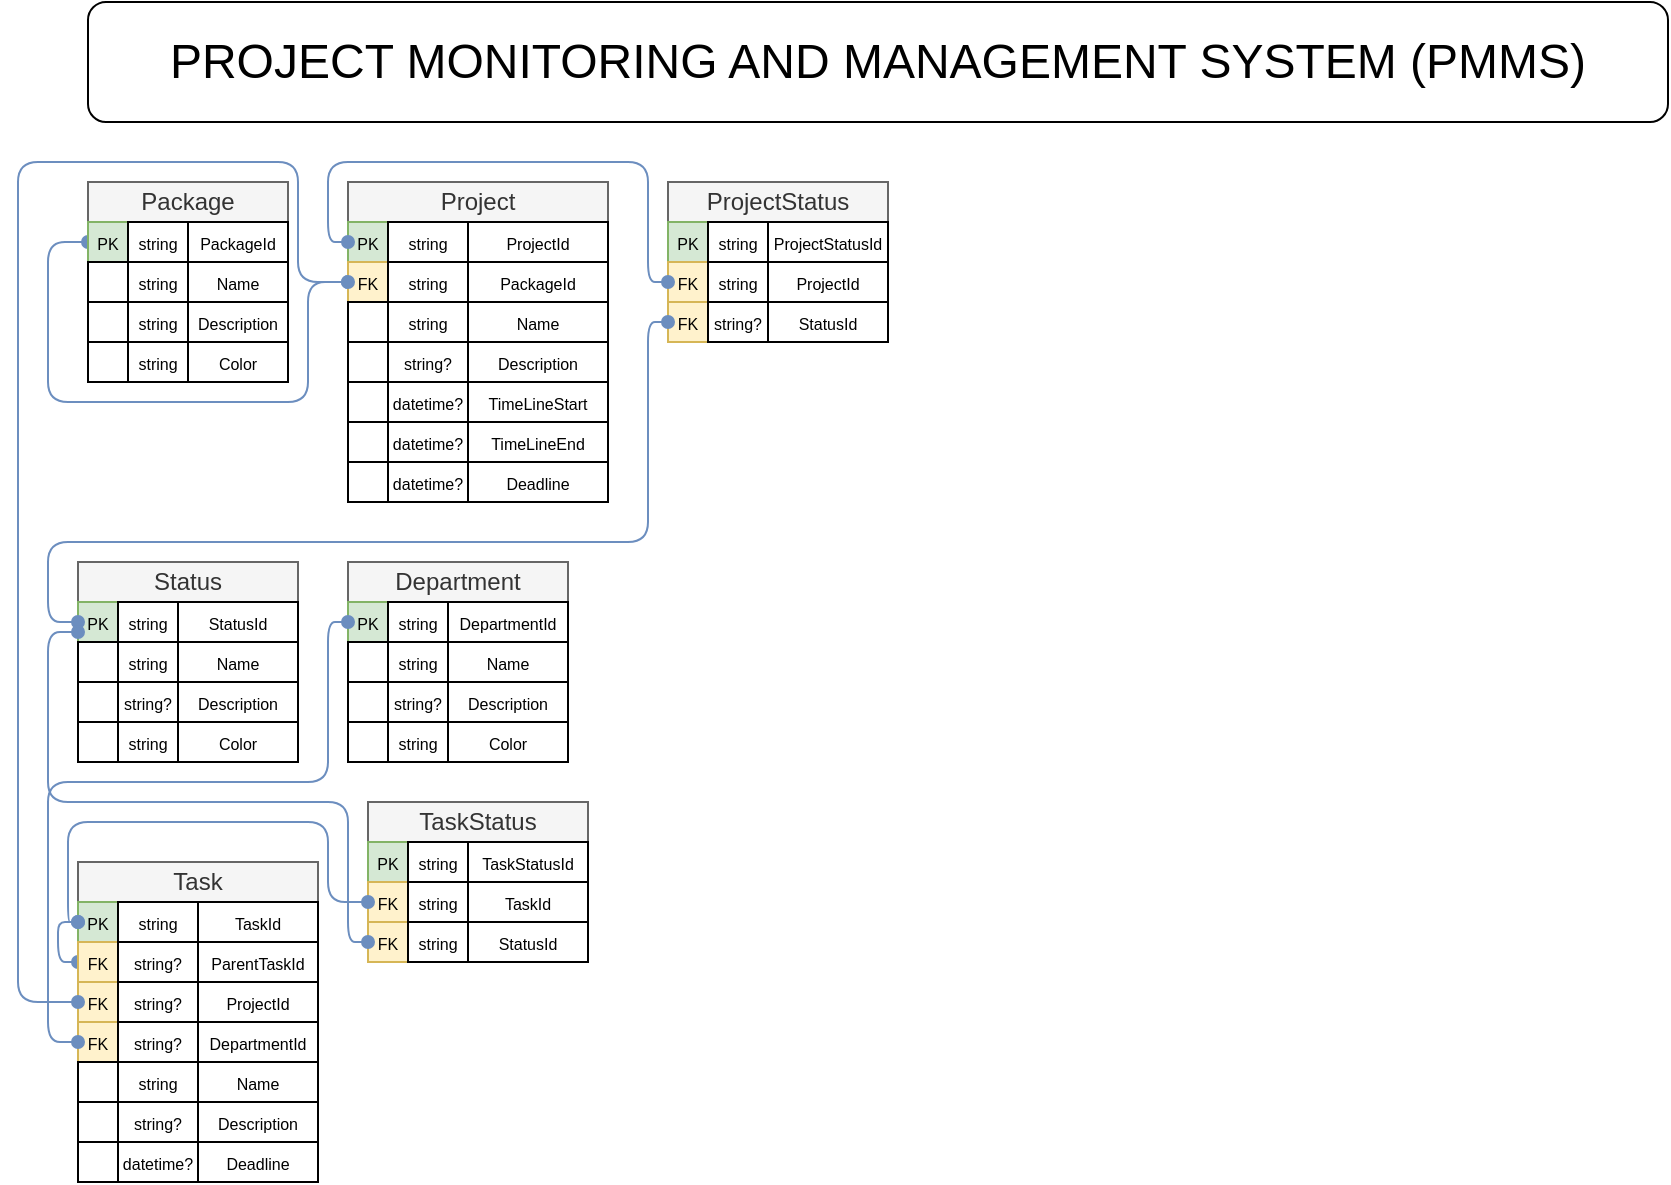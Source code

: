 <mxfile version="26.0.14">
  <diagram name="Page-1" id="BhMnXEd4iuYotzbo9Yvr">
    <mxGraphModel dx="1487" dy="361" grid="1" gridSize="10" guides="1" tooltips="1" connect="1" arrows="1" fold="1" page="1" pageScale="1" pageWidth="850" pageHeight="1100" math="0" shadow="0">
      <root>
        <mxCell id="0" />
        <mxCell id="1" parent="0" />
        <mxCell id="s1-EU_GbL1mds6aHtoGt-2" value="&lt;font style=&quot;font-size: 24px;&quot;&gt;PROJECT MONITORING AND MANAGEMENT SYSTEM (PMMS)&lt;/font&gt;" style="rounded=1;whiteSpace=wrap;html=1;" vertex="1" parent="1">
          <mxGeometry x="30" y="30" width="790" height="60" as="geometry" />
        </mxCell>
        <mxCell id="s1-EU_GbL1mds6aHtoGt-72" style="edgeStyle=orthogonalEdgeStyle;rounded=1;orthogonalLoop=1;jettySize=auto;html=1;exitX=0;exitY=0.5;exitDx=0;exitDy=0;entryX=0;entryY=0.5;entryDx=0;entryDy=0;fillColor=#dae8fc;strokeColor=#6c8ebf;curved=0;startArrow=oval;startFill=1;endArrow=oval;endFill=1;" edge="1" parent="1" source="s1-EU_GbL1mds6aHtoGt-50" target="s1-EU_GbL1mds6aHtoGt-22">
          <mxGeometry relative="1" as="geometry">
            <Array as="points">
              <mxPoint x="140" y="170" />
              <mxPoint x="140" y="230" />
              <mxPoint x="10" y="230" />
              <mxPoint x="10" y="150" />
            </Array>
          </mxGeometry>
        </mxCell>
        <mxCell id="s1-EU_GbL1mds6aHtoGt-74" value="" style="group" vertex="1" connectable="0" parent="1">
          <mxGeometry x="30" y="120" width="100" height="100" as="geometry" />
        </mxCell>
        <mxCell id="s1-EU_GbL1mds6aHtoGt-20" value="Package" style="rounded=0;whiteSpace=wrap;html=1;fillColor=#f5f5f5;fontColor=#333333;strokeColor=#666666;" vertex="1" parent="s1-EU_GbL1mds6aHtoGt-74">
          <mxGeometry width="100" height="20" as="geometry" />
        </mxCell>
        <mxCell id="s1-EU_GbL1mds6aHtoGt-21" value="&lt;font style=&quot;font-size: 8px;&quot;&gt;PackageId&lt;/font&gt;" style="rounded=0;whiteSpace=wrap;html=1;" vertex="1" parent="s1-EU_GbL1mds6aHtoGt-74">
          <mxGeometry x="50" y="20" width="50" height="20" as="geometry" />
        </mxCell>
        <mxCell id="s1-EU_GbL1mds6aHtoGt-22" value="&lt;font style=&quot;font-size: 8px;&quot;&gt;PK&lt;/font&gt;" style="rounded=0;whiteSpace=wrap;html=1;fillColor=#d5e8d4;strokeColor=#82b366;" vertex="1" parent="s1-EU_GbL1mds6aHtoGt-74">
          <mxGeometry y="20" width="20" height="20" as="geometry" />
        </mxCell>
        <mxCell id="s1-EU_GbL1mds6aHtoGt-23" value="&lt;font style=&quot;font-size: 8px;&quot;&gt;string&lt;/font&gt;" style="rounded=0;whiteSpace=wrap;html=1;" vertex="1" parent="s1-EU_GbL1mds6aHtoGt-74">
          <mxGeometry x="20" y="20" width="30" height="20" as="geometry" />
        </mxCell>
        <mxCell id="s1-EU_GbL1mds6aHtoGt-24" value="&lt;font style=&quot;font-size: 8px;&quot;&gt;Name&lt;/font&gt;" style="rounded=0;whiteSpace=wrap;html=1;" vertex="1" parent="s1-EU_GbL1mds6aHtoGt-74">
          <mxGeometry x="50" y="40" width="50" height="20" as="geometry" />
        </mxCell>
        <mxCell id="s1-EU_GbL1mds6aHtoGt-25" value="" style="rounded=0;whiteSpace=wrap;html=1;" vertex="1" parent="s1-EU_GbL1mds6aHtoGt-74">
          <mxGeometry y="40" width="20" height="20" as="geometry" />
        </mxCell>
        <mxCell id="s1-EU_GbL1mds6aHtoGt-26" value="&lt;font style=&quot;font-size: 8px;&quot;&gt;string&lt;/font&gt;" style="rounded=0;whiteSpace=wrap;html=1;" vertex="1" parent="s1-EU_GbL1mds6aHtoGt-74">
          <mxGeometry x="20" y="40" width="30" height="20" as="geometry" />
        </mxCell>
        <mxCell id="s1-EU_GbL1mds6aHtoGt-27" value="&lt;font style=&quot;font-size: 8px;&quot;&gt;Description&lt;/font&gt;" style="rounded=0;whiteSpace=wrap;html=1;" vertex="1" parent="s1-EU_GbL1mds6aHtoGt-74">
          <mxGeometry x="50" y="60" width="50" height="20" as="geometry" />
        </mxCell>
        <mxCell id="s1-EU_GbL1mds6aHtoGt-28" value="" style="rounded=0;whiteSpace=wrap;html=1;" vertex="1" parent="s1-EU_GbL1mds6aHtoGt-74">
          <mxGeometry y="60" width="20" height="20" as="geometry" />
        </mxCell>
        <mxCell id="s1-EU_GbL1mds6aHtoGt-29" value="&lt;font style=&quot;font-size: 8px;&quot;&gt;string&lt;/font&gt;" style="rounded=0;whiteSpace=wrap;html=1;" vertex="1" parent="s1-EU_GbL1mds6aHtoGt-74">
          <mxGeometry x="20" y="60" width="30" height="20" as="geometry" />
        </mxCell>
        <mxCell id="s1-EU_GbL1mds6aHtoGt-30" value="&lt;font style=&quot;font-size: 8px;&quot;&gt;Color&lt;/font&gt;" style="rounded=0;whiteSpace=wrap;html=1;" vertex="1" parent="s1-EU_GbL1mds6aHtoGt-74">
          <mxGeometry x="50" y="80" width="50" height="20" as="geometry" />
        </mxCell>
        <mxCell id="s1-EU_GbL1mds6aHtoGt-31" value="" style="rounded=0;whiteSpace=wrap;html=1;" vertex="1" parent="s1-EU_GbL1mds6aHtoGt-74">
          <mxGeometry y="80" width="20" height="20" as="geometry" />
        </mxCell>
        <mxCell id="s1-EU_GbL1mds6aHtoGt-32" value="&lt;font style=&quot;font-size: 8px;&quot;&gt;string&lt;/font&gt;" style="rounded=0;whiteSpace=wrap;html=1;" vertex="1" parent="s1-EU_GbL1mds6aHtoGt-74">
          <mxGeometry x="20" y="80" width="30" height="20" as="geometry" />
        </mxCell>
        <mxCell id="s1-EU_GbL1mds6aHtoGt-76" value="" style="group" vertex="1" connectable="0" parent="1">
          <mxGeometry x="160" y="120" width="130" height="160" as="geometry" />
        </mxCell>
        <mxCell id="s1-EU_GbL1mds6aHtoGt-64" value="&lt;font style=&quot;font-size: 8px;&quot;&gt;Deadline&lt;/font&gt;" style="rounded=0;whiteSpace=wrap;html=1;" vertex="1" parent="s1-EU_GbL1mds6aHtoGt-76">
          <mxGeometry x="60" y="140" width="70" height="20" as="geometry" />
        </mxCell>
        <mxCell id="s1-EU_GbL1mds6aHtoGt-65" value="" style="rounded=0;whiteSpace=wrap;html=1;" vertex="1" parent="s1-EU_GbL1mds6aHtoGt-76">
          <mxGeometry y="140" width="20" height="20" as="geometry" />
        </mxCell>
        <mxCell id="s1-EU_GbL1mds6aHtoGt-66" value="&lt;span style=&quot;font-size: 8px;&quot;&gt;datetime?&lt;/span&gt;" style="rounded=0;whiteSpace=wrap;html=1;" vertex="1" parent="s1-EU_GbL1mds6aHtoGt-76">
          <mxGeometry x="20" y="140" width="40" height="20" as="geometry" />
        </mxCell>
        <mxCell id="s1-EU_GbL1mds6aHtoGt-73" value="" style="group" vertex="1" connectable="0" parent="s1-EU_GbL1mds6aHtoGt-76">
          <mxGeometry width="130" height="140" as="geometry" />
        </mxCell>
        <mxCell id="s1-EU_GbL1mds6aHtoGt-45" value="Project" style="rounded=0;whiteSpace=wrap;html=1;fillColor=#f5f5f5;fontColor=#333333;strokeColor=#666666;" vertex="1" parent="s1-EU_GbL1mds6aHtoGt-73">
          <mxGeometry width="130" height="20" as="geometry" />
        </mxCell>
        <mxCell id="s1-EU_GbL1mds6aHtoGt-46" value="&lt;font style=&quot;font-size: 8px;&quot;&gt;ProjectId&lt;/font&gt;" style="rounded=0;whiteSpace=wrap;html=1;" vertex="1" parent="s1-EU_GbL1mds6aHtoGt-73">
          <mxGeometry x="60" y="20" width="70" height="20" as="geometry" />
        </mxCell>
        <mxCell id="s1-EU_GbL1mds6aHtoGt-47" value="&lt;font style=&quot;font-size: 8px;&quot;&gt;PK&lt;/font&gt;" style="rounded=0;whiteSpace=wrap;html=1;fillColor=#d5e8d4;strokeColor=#82b366;" vertex="1" parent="s1-EU_GbL1mds6aHtoGt-73">
          <mxGeometry y="20" width="20" height="20" as="geometry" />
        </mxCell>
        <mxCell id="s1-EU_GbL1mds6aHtoGt-48" value="&lt;font style=&quot;font-size: 8px;&quot;&gt;string&lt;/font&gt;" style="rounded=0;whiteSpace=wrap;html=1;" vertex="1" parent="s1-EU_GbL1mds6aHtoGt-73">
          <mxGeometry x="20" y="20" width="40" height="20" as="geometry" />
        </mxCell>
        <mxCell id="s1-EU_GbL1mds6aHtoGt-49" value="&lt;font style=&quot;font-size: 8px;&quot;&gt;PackageId&lt;/font&gt;" style="rounded=0;whiteSpace=wrap;html=1;" vertex="1" parent="s1-EU_GbL1mds6aHtoGt-73">
          <mxGeometry x="60" y="40" width="70" height="20" as="geometry" />
        </mxCell>
        <mxCell id="s1-EU_GbL1mds6aHtoGt-50" value="&lt;font style=&quot;font-size: 8px;&quot;&gt;FK&lt;/font&gt;" style="rounded=0;whiteSpace=wrap;html=1;fillColor=#fff2cc;strokeColor=#d6b656;" vertex="1" parent="s1-EU_GbL1mds6aHtoGt-73">
          <mxGeometry y="40" width="20" height="20" as="geometry" />
        </mxCell>
        <mxCell id="s1-EU_GbL1mds6aHtoGt-51" value="&lt;font style=&quot;font-size: 8px;&quot;&gt;string&lt;/font&gt;" style="rounded=0;whiteSpace=wrap;html=1;" vertex="1" parent="s1-EU_GbL1mds6aHtoGt-73">
          <mxGeometry x="20" y="40" width="40" height="20" as="geometry" />
        </mxCell>
        <mxCell id="s1-EU_GbL1mds6aHtoGt-52" value="&lt;font style=&quot;font-size: 8px;&quot;&gt;Name&lt;/font&gt;" style="rounded=0;whiteSpace=wrap;html=1;" vertex="1" parent="s1-EU_GbL1mds6aHtoGt-73">
          <mxGeometry x="60" y="60" width="70" height="20" as="geometry" />
        </mxCell>
        <mxCell id="s1-EU_GbL1mds6aHtoGt-53" value="" style="rounded=0;whiteSpace=wrap;html=1;" vertex="1" parent="s1-EU_GbL1mds6aHtoGt-73">
          <mxGeometry y="60" width="20" height="20" as="geometry" />
        </mxCell>
        <mxCell id="s1-EU_GbL1mds6aHtoGt-54" value="&lt;font style=&quot;font-size: 8px;&quot;&gt;string&lt;/font&gt;" style="rounded=0;whiteSpace=wrap;html=1;" vertex="1" parent="s1-EU_GbL1mds6aHtoGt-73">
          <mxGeometry x="20" y="60" width="40" height="20" as="geometry" />
        </mxCell>
        <mxCell id="s1-EU_GbL1mds6aHtoGt-55" value="&lt;font style=&quot;font-size: 8px;&quot;&gt;Description&lt;/font&gt;" style="rounded=0;whiteSpace=wrap;html=1;" vertex="1" parent="s1-EU_GbL1mds6aHtoGt-73">
          <mxGeometry x="60" y="80" width="70" height="20" as="geometry" />
        </mxCell>
        <mxCell id="s1-EU_GbL1mds6aHtoGt-56" value="" style="rounded=0;whiteSpace=wrap;html=1;" vertex="1" parent="s1-EU_GbL1mds6aHtoGt-73">
          <mxGeometry y="80" width="20" height="20" as="geometry" />
        </mxCell>
        <mxCell id="s1-EU_GbL1mds6aHtoGt-57" value="&lt;font style=&quot;font-size: 8px;&quot;&gt;string?&lt;/font&gt;" style="rounded=0;whiteSpace=wrap;html=1;" vertex="1" parent="s1-EU_GbL1mds6aHtoGt-73">
          <mxGeometry x="20" y="80" width="40" height="20" as="geometry" />
        </mxCell>
        <mxCell id="s1-EU_GbL1mds6aHtoGt-58" value="&lt;font style=&quot;font-size: 8px;&quot;&gt;TimeLineStart&lt;/font&gt;" style="rounded=0;whiteSpace=wrap;html=1;" vertex="1" parent="s1-EU_GbL1mds6aHtoGt-73">
          <mxGeometry x="60" y="100" width="70" height="20" as="geometry" />
        </mxCell>
        <mxCell id="s1-EU_GbL1mds6aHtoGt-59" value="" style="rounded=0;whiteSpace=wrap;html=1;" vertex="1" parent="s1-EU_GbL1mds6aHtoGt-73">
          <mxGeometry y="100" width="20" height="20" as="geometry" />
        </mxCell>
        <mxCell id="s1-EU_GbL1mds6aHtoGt-60" value="&lt;span style=&quot;font-size: 8px;&quot;&gt;datetime?&lt;/span&gt;" style="rounded=0;whiteSpace=wrap;html=1;" vertex="1" parent="s1-EU_GbL1mds6aHtoGt-73">
          <mxGeometry x="20" y="100" width="40" height="20" as="geometry" />
        </mxCell>
        <mxCell id="s1-EU_GbL1mds6aHtoGt-61" value="&lt;span style=&quot;font-size: 8px;&quot;&gt;TimeLineEnd&lt;/span&gt;" style="rounded=0;whiteSpace=wrap;html=1;" vertex="1" parent="s1-EU_GbL1mds6aHtoGt-73">
          <mxGeometry x="60" y="120" width="70" height="20" as="geometry" />
        </mxCell>
        <mxCell id="s1-EU_GbL1mds6aHtoGt-62" value="" style="rounded=0;whiteSpace=wrap;html=1;" vertex="1" parent="s1-EU_GbL1mds6aHtoGt-73">
          <mxGeometry y="120" width="20" height="20" as="geometry" />
        </mxCell>
        <mxCell id="s1-EU_GbL1mds6aHtoGt-63" value="&lt;span style=&quot;font-size: 8px;&quot;&gt;datetime?&lt;/span&gt;" style="rounded=0;whiteSpace=wrap;html=1;" vertex="1" parent="s1-EU_GbL1mds6aHtoGt-73">
          <mxGeometry x="20" y="120" width="40" height="20" as="geometry" />
        </mxCell>
        <mxCell id="s1-EU_GbL1mds6aHtoGt-77" value="" style="group" vertex="1" connectable="0" parent="1">
          <mxGeometry x="160" y="310" width="110" height="100" as="geometry" />
        </mxCell>
        <mxCell id="s1-EU_GbL1mds6aHtoGt-78" value="Department" style="rounded=0;whiteSpace=wrap;html=1;fillColor=#f5f5f5;fontColor=#333333;strokeColor=#666666;" vertex="1" parent="s1-EU_GbL1mds6aHtoGt-77">
          <mxGeometry width="110" height="20" as="geometry" />
        </mxCell>
        <mxCell id="s1-EU_GbL1mds6aHtoGt-79" value="&lt;font style=&quot;font-size: 8px;&quot;&gt;DepartmentId&lt;/font&gt;" style="rounded=0;whiteSpace=wrap;html=1;" vertex="1" parent="s1-EU_GbL1mds6aHtoGt-77">
          <mxGeometry x="50" y="20" width="60" height="20" as="geometry" />
        </mxCell>
        <mxCell id="s1-EU_GbL1mds6aHtoGt-80" value="&lt;font style=&quot;font-size: 8px;&quot;&gt;PK&lt;/font&gt;" style="rounded=0;whiteSpace=wrap;html=1;fillColor=#d5e8d4;strokeColor=#82b366;" vertex="1" parent="s1-EU_GbL1mds6aHtoGt-77">
          <mxGeometry y="20" width="20" height="20" as="geometry" />
        </mxCell>
        <mxCell id="s1-EU_GbL1mds6aHtoGt-81" value="&lt;font style=&quot;font-size: 8px;&quot;&gt;string&lt;/font&gt;" style="rounded=0;whiteSpace=wrap;html=1;" vertex="1" parent="s1-EU_GbL1mds6aHtoGt-77">
          <mxGeometry x="20" y="20" width="30" height="20" as="geometry" />
        </mxCell>
        <mxCell id="s1-EU_GbL1mds6aHtoGt-82" value="&lt;font style=&quot;font-size: 8px;&quot;&gt;Name&lt;/font&gt;" style="rounded=0;whiteSpace=wrap;html=1;" vertex="1" parent="s1-EU_GbL1mds6aHtoGt-77">
          <mxGeometry x="50" y="40" width="60" height="20" as="geometry" />
        </mxCell>
        <mxCell id="s1-EU_GbL1mds6aHtoGt-83" value="" style="rounded=0;whiteSpace=wrap;html=1;" vertex="1" parent="s1-EU_GbL1mds6aHtoGt-77">
          <mxGeometry y="40" width="20" height="20" as="geometry" />
        </mxCell>
        <mxCell id="s1-EU_GbL1mds6aHtoGt-84" value="&lt;font style=&quot;font-size: 8px;&quot;&gt;string&lt;/font&gt;" style="rounded=0;whiteSpace=wrap;html=1;" vertex="1" parent="s1-EU_GbL1mds6aHtoGt-77">
          <mxGeometry x="20" y="40" width="30" height="20" as="geometry" />
        </mxCell>
        <mxCell id="s1-EU_GbL1mds6aHtoGt-85" value="&lt;font style=&quot;font-size: 8px;&quot;&gt;Description&lt;/font&gt;" style="rounded=0;whiteSpace=wrap;html=1;" vertex="1" parent="s1-EU_GbL1mds6aHtoGt-77">
          <mxGeometry x="50" y="60" width="60" height="20" as="geometry" />
        </mxCell>
        <mxCell id="s1-EU_GbL1mds6aHtoGt-86" value="" style="rounded=0;whiteSpace=wrap;html=1;" vertex="1" parent="s1-EU_GbL1mds6aHtoGt-77">
          <mxGeometry y="60" width="20" height="20" as="geometry" />
        </mxCell>
        <mxCell id="s1-EU_GbL1mds6aHtoGt-87" value="&lt;font style=&quot;font-size: 8px;&quot;&gt;string?&lt;/font&gt;" style="rounded=0;whiteSpace=wrap;html=1;" vertex="1" parent="s1-EU_GbL1mds6aHtoGt-77">
          <mxGeometry x="20" y="60" width="30" height="20" as="geometry" />
        </mxCell>
        <mxCell id="s1-EU_GbL1mds6aHtoGt-88" value="&lt;font style=&quot;font-size: 8px;&quot;&gt;Color&lt;/font&gt;" style="rounded=0;whiteSpace=wrap;html=1;" vertex="1" parent="s1-EU_GbL1mds6aHtoGt-77">
          <mxGeometry x="50" y="80" width="60" height="20" as="geometry" />
        </mxCell>
        <mxCell id="s1-EU_GbL1mds6aHtoGt-89" value="" style="rounded=0;whiteSpace=wrap;html=1;" vertex="1" parent="s1-EU_GbL1mds6aHtoGt-77">
          <mxGeometry y="80" width="20" height="20" as="geometry" />
        </mxCell>
        <mxCell id="s1-EU_GbL1mds6aHtoGt-90" value="&lt;font style=&quot;font-size: 8px;&quot;&gt;string&lt;/font&gt;" style="rounded=0;whiteSpace=wrap;html=1;" vertex="1" parent="s1-EU_GbL1mds6aHtoGt-77">
          <mxGeometry x="20" y="80" width="30" height="20" as="geometry" />
        </mxCell>
        <mxCell id="s1-EU_GbL1mds6aHtoGt-91" value="" style="group" vertex="1" connectable="0" parent="1">
          <mxGeometry x="25" y="310" width="110" height="100" as="geometry" />
        </mxCell>
        <mxCell id="s1-EU_GbL1mds6aHtoGt-92" value="Status" style="rounded=0;whiteSpace=wrap;html=1;fillColor=#f5f5f5;fontColor=#333333;strokeColor=#666666;" vertex="1" parent="s1-EU_GbL1mds6aHtoGt-91">
          <mxGeometry width="110" height="20" as="geometry" />
        </mxCell>
        <mxCell id="s1-EU_GbL1mds6aHtoGt-93" value="&lt;font style=&quot;font-size: 8px;&quot;&gt;StatusId&lt;/font&gt;" style="rounded=0;whiteSpace=wrap;html=1;" vertex="1" parent="s1-EU_GbL1mds6aHtoGt-91">
          <mxGeometry x="50" y="20" width="60" height="20" as="geometry" />
        </mxCell>
        <mxCell id="s1-EU_GbL1mds6aHtoGt-94" value="&lt;font style=&quot;font-size: 8px;&quot;&gt;PK&lt;/font&gt;" style="rounded=0;whiteSpace=wrap;html=1;fillColor=#d5e8d4;strokeColor=#82b366;" vertex="1" parent="s1-EU_GbL1mds6aHtoGt-91">
          <mxGeometry y="20" width="20" height="20" as="geometry" />
        </mxCell>
        <mxCell id="s1-EU_GbL1mds6aHtoGt-95" value="&lt;font style=&quot;font-size: 8px;&quot;&gt;string&lt;/font&gt;" style="rounded=0;whiteSpace=wrap;html=1;" vertex="1" parent="s1-EU_GbL1mds6aHtoGt-91">
          <mxGeometry x="20" y="20" width="30" height="20" as="geometry" />
        </mxCell>
        <mxCell id="s1-EU_GbL1mds6aHtoGt-96" value="&lt;font style=&quot;font-size: 8px;&quot;&gt;Name&lt;/font&gt;" style="rounded=0;whiteSpace=wrap;html=1;" vertex="1" parent="s1-EU_GbL1mds6aHtoGt-91">
          <mxGeometry x="50" y="40" width="60" height="20" as="geometry" />
        </mxCell>
        <mxCell id="s1-EU_GbL1mds6aHtoGt-97" value="" style="rounded=0;whiteSpace=wrap;html=1;" vertex="1" parent="s1-EU_GbL1mds6aHtoGt-91">
          <mxGeometry y="40" width="20" height="20" as="geometry" />
        </mxCell>
        <mxCell id="s1-EU_GbL1mds6aHtoGt-98" value="&lt;font style=&quot;font-size: 8px;&quot;&gt;string&lt;/font&gt;" style="rounded=0;whiteSpace=wrap;html=1;" vertex="1" parent="s1-EU_GbL1mds6aHtoGt-91">
          <mxGeometry x="20" y="40" width="30" height="20" as="geometry" />
        </mxCell>
        <mxCell id="s1-EU_GbL1mds6aHtoGt-99" value="&lt;font style=&quot;font-size: 8px;&quot;&gt;Description&lt;/font&gt;" style="rounded=0;whiteSpace=wrap;html=1;" vertex="1" parent="s1-EU_GbL1mds6aHtoGt-91">
          <mxGeometry x="50" y="60" width="60" height="20" as="geometry" />
        </mxCell>
        <mxCell id="s1-EU_GbL1mds6aHtoGt-100" value="" style="rounded=0;whiteSpace=wrap;html=1;" vertex="1" parent="s1-EU_GbL1mds6aHtoGt-91">
          <mxGeometry y="60" width="20" height="20" as="geometry" />
        </mxCell>
        <mxCell id="s1-EU_GbL1mds6aHtoGt-101" value="&lt;font style=&quot;font-size: 8px;&quot;&gt;string?&lt;/font&gt;" style="rounded=0;whiteSpace=wrap;html=1;" vertex="1" parent="s1-EU_GbL1mds6aHtoGt-91">
          <mxGeometry x="20" y="60" width="30" height="20" as="geometry" />
        </mxCell>
        <mxCell id="s1-EU_GbL1mds6aHtoGt-102" value="&lt;font style=&quot;font-size: 8px;&quot;&gt;Color&lt;/font&gt;" style="rounded=0;whiteSpace=wrap;html=1;" vertex="1" parent="s1-EU_GbL1mds6aHtoGt-91">
          <mxGeometry x="50" y="80" width="60" height="20" as="geometry" />
        </mxCell>
        <mxCell id="s1-EU_GbL1mds6aHtoGt-103" value="" style="rounded=0;whiteSpace=wrap;html=1;" vertex="1" parent="s1-EU_GbL1mds6aHtoGt-91">
          <mxGeometry y="80" width="20" height="20" as="geometry" />
        </mxCell>
        <mxCell id="s1-EU_GbL1mds6aHtoGt-104" value="&lt;font style=&quot;font-size: 8px;&quot;&gt;string&lt;/font&gt;" style="rounded=0;whiteSpace=wrap;html=1;" vertex="1" parent="s1-EU_GbL1mds6aHtoGt-91">
          <mxGeometry x="20" y="80" width="30" height="20" as="geometry" />
        </mxCell>
        <mxCell id="s1-EU_GbL1mds6aHtoGt-119" value="" style="group;fillColor=#fff2cc;strokeColor=#d6b656;" vertex="1" connectable="0" parent="1">
          <mxGeometry x="320" y="120" width="110" height="80" as="geometry" />
        </mxCell>
        <mxCell id="s1-EU_GbL1mds6aHtoGt-106" value="ProjectStatus" style="rounded=0;whiteSpace=wrap;html=1;fillColor=#f5f5f5;fontColor=#333333;strokeColor=#666666;" vertex="1" parent="s1-EU_GbL1mds6aHtoGt-119">
          <mxGeometry width="110" height="20" as="geometry" />
        </mxCell>
        <mxCell id="s1-EU_GbL1mds6aHtoGt-107" value="&lt;font style=&quot;font-size: 8px;&quot;&gt;ProjectStatusId&lt;/font&gt;" style="rounded=0;whiteSpace=wrap;html=1;" vertex="1" parent="s1-EU_GbL1mds6aHtoGt-119">
          <mxGeometry x="50" y="20" width="60" height="20" as="geometry" />
        </mxCell>
        <mxCell id="s1-EU_GbL1mds6aHtoGt-108" value="&lt;font style=&quot;font-size: 8px;&quot;&gt;PK&lt;/font&gt;" style="rounded=0;whiteSpace=wrap;html=1;fillColor=#d5e8d4;strokeColor=#82b366;" vertex="1" parent="s1-EU_GbL1mds6aHtoGt-119">
          <mxGeometry y="20" width="20" height="20" as="geometry" />
        </mxCell>
        <mxCell id="s1-EU_GbL1mds6aHtoGt-109" value="&lt;font style=&quot;font-size: 8px;&quot;&gt;string&lt;/font&gt;" style="rounded=0;whiteSpace=wrap;html=1;" vertex="1" parent="s1-EU_GbL1mds6aHtoGt-119">
          <mxGeometry x="20" y="20" width="30" height="20" as="geometry" />
        </mxCell>
        <mxCell id="s1-EU_GbL1mds6aHtoGt-110" value="&lt;span style=&quot;font-size: 8px;&quot;&gt;ProjectId&lt;/span&gt;" style="rounded=0;whiteSpace=wrap;html=1;" vertex="1" parent="s1-EU_GbL1mds6aHtoGt-119">
          <mxGeometry x="50" y="40" width="60" height="20" as="geometry" />
        </mxCell>
        <mxCell id="s1-EU_GbL1mds6aHtoGt-111" value="&lt;span style=&quot;font-size: 8px;&quot;&gt;FK&lt;/span&gt;" style="rounded=0;whiteSpace=wrap;html=1;fillColor=#fff2cc;strokeColor=#d6b656;" vertex="1" parent="s1-EU_GbL1mds6aHtoGt-119">
          <mxGeometry y="40" width="20" height="20" as="geometry" />
        </mxCell>
        <mxCell id="s1-EU_GbL1mds6aHtoGt-112" value="&lt;font style=&quot;font-size: 8px;&quot;&gt;string&lt;/font&gt;" style="rounded=0;whiteSpace=wrap;html=1;" vertex="1" parent="s1-EU_GbL1mds6aHtoGt-119">
          <mxGeometry x="20" y="40" width="30" height="20" as="geometry" />
        </mxCell>
        <mxCell id="s1-EU_GbL1mds6aHtoGt-113" value="&lt;span style=&quot;font-size: 8px;&quot;&gt;StatusId&lt;/span&gt;" style="rounded=0;whiteSpace=wrap;html=1;" vertex="1" parent="s1-EU_GbL1mds6aHtoGt-119">
          <mxGeometry x="50" y="60" width="60" height="20" as="geometry" />
        </mxCell>
        <mxCell id="s1-EU_GbL1mds6aHtoGt-114" value="&lt;span style=&quot;font-size: 8px;&quot;&gt;FK&lt;/span&gt;" style="rounded=0;whiteSpace=wrap;html=1;fillColor=#fff2cc;strokeColor=#d6b656;" vertex="1" parent="s1-EU_GbL1mds6aHtoGt-119">
          <mxGeometry y="60" width="20" height="20" as="geometry" />
        </mxCell>
        <mxCell id="s1-EU_GbL1mds6aHtoGt-115" value="&lt;font style=&quot;font-size: 8px;&quot;&gt;string?&lt;/font&gt;" style="rounded=0;whiteSpace=wrap;html=1;" vertex="1" parent="s1-EU_GbL1mds6aHtoGt-119">
          <mxGeometry x="20" y="60" width="30" height="20" as="geometry" />
        </mxCell>
        <mxCell id="s1-EU_GbL1mds6aHtoGt-120" style="edgeStyle=orthogonalEdgeStyle;shape=connector;curved=0;rounded=1;orthogonalLoop=1;jettySize=auto;html=1;exitX=0;exitY=0.5;exitDx=0;exitDy=0;entryX=0;entryY=0.5;entryDx=0;entryDy=0;strokeColor=#6c8ebf;align=center;verticalAlign=middle;fontFamily=Helvetica;fontSize=11;fontColor=default;labelBackgroundColor=default;startArrow=oval;startFill=1;endArrow=oval;endFill=1;fillColor=#dae8fc;" edge="1" parent="1" source="s1-EU_GbL1mds6aHtoGt-111" target="s1-EU_GbL1mds6aHtoGt-47">
          <mxGeometry relative="1" as="geometry">
            <Array as="points">
              <mxPoint x="310" y="170" />
              <mxPoint x="310" y="110" />
              <mxPoint x="150" y="110" />
              <mxPoint x="150" y="150" />
            </Array>
          </mxGeometry>
        </mxCell>
        <mxCell id="s1-EU_GbL1mds6aHtoGt-121" style="edgeStyle=orthogonalEdgeStyle;shape=connector;curved=0;rounded=1;orthogonalLoop=1;jettySize=auto;html=1;exitX=0;exitY=0.5;exitDx=0;exitDy=0;entryX=0;entryY=0.5;entryDx=0;entryDy=0;strokeColor=#6c8ebf;align=center;verticalAlign=middle;fontFamily=Helvetica;fontSize=11;fontColor=default;labelBackgroundColor=default;startArrow=oval;startFill=1;endArrow=oval;endFill=1;fillColor=#dae8fc;" edge="1" parent="1" source="s1-EU_GbL1mds6aHtoGt-94" target="s1-EU_GbL1mds6aHtoGt-114">
          <mxGeometry relative="1" as="geometry">
            <Array as="points">
              <mxPoint x="10" y="340" />
              <mxPoint x="10" y="300" />
              <mxPoint x="310" y="300" />
              <mxPoint x="310" y="190" />
            </Array>
          </mxGeometry>
        </mxCell>
        <mxCell id="s1-EU_GbL1mds6aHtoGt-145" value="" style="group" vertex="1" connectable="0" parent="1">
          <mxGeometry x="25" y="460" width="120" height="160" as="geometry" />
        </mxCell>
        <mxCell id="s1-EU_GbL1mds6aHtoGt-122" value="" style="group;fillColor=#fff2cc;strokeColor=#d6b656;" vertex="1" connectable="0" parent="s1-EU_GbL1mds6aHtoGt-145">
          <mxGeometry width="120" height="100" as="geometry" />
        </mxCell>
        <mxCell id="s1-EU_GbL1mds6aHtoGt-123" value="Task" style="rounded=0;whiteSpace=wrap;html=1;fillColor=#f5f5f5;fontColor=#333333;strokeColor=#666666;" vertex="1" parent="s1-EU_GbL1mds6aHtoGt-122">
          <mxGeometry width="120" height="20" as="geometry" />
        </mxCell>
        <mxCell id="s1-EU_GbL1mds6aHtoGt-124" value="&lt;font style=&quot;font-size: 8px;&quot;&gt;TaskId&lt;/font&gt;" style="rounded=0;whiteSpace=wrap;html=1;" vertex="1" parent="s1-EU_GbL1mds6aHtoGt-122">
          <mxGeometry x="60" y="20" width="60" height="20" as="geometry" />
        </mxCell>
        <mxCell id="s1-EU_GbL1mds6aHtoGt-125" value="&lt;font style=&quot;font-size: 8px;&quot;&gt;PK&lt;/font&gt;" style="rounded=0;whiteSpace=wrap;html=1;fillColor=#d5e8d4;strokeColor=#82b366;" vertex="1" parent="s1-EU_GbL1mds6aHtoGt-122">
          <mxGeometry y="20" width="20" height="20" as="geometry" />
        </mxCell>
        <mxCell id="s1-EU_GbL1mds6aHtoGt-126" value="&lt;font style=&quot;font-size: 8px;&quot;&gt;string&lt;/font&gt;" style="rounded=0;whiteSpace=wrap;html=1;" vertex="1" parent="s1-EU_GbL1mds6aHtoGt-122">
          <mxGeometry x="20" y="20" width="40" height="20" as="geometry" />
        </mxCell>
        <mxCell id="s1-EU_GbL1mds6aHtoGt-127" value="&lt;font style=&quot;font-size: 8px;&quot;&gt;ParentTaskId&lt;/font&gt;" style="rounded=0;whiteSpace=wrap;html=1;" vertex="1" parent="s1-EU_GbL1mds6aHtoGt-122">
          <mxGeometry x="60" y="40" width="60" height="20" as="geometry" />
        </mxCell>
        <mxCell id="s1-EU_GbL1mds6aHtoGt-146" style="edgeStyle=orthogonalEdgeStyle;shape=connector;curved=0;rounded=1;orthogonalLoop=1;jettySize=auto;html=1;exitX=0;exitY=0.5;exitDx=0;exitDy=0;entryX=0;entryY=0.5;entryDx=0;entryDy=0;strokeColor=#6c8ebf;align=center;verticalAlign=middle;fontFamily=Helvetica;fontSize=11;fontColor=default;labelBackgroundColor=default;startArrow=oval;startFill=1;endArrow=oval;endFill=1;fillColor=#dae8fc;" edge="1" parent="s1-EU_GbL1mds6aHtoGt-122" source="s1-EU_GbL1mds6aHtoGt-128" target="s1-EU_GbL1mds6aHtoGt-125">
          <mxGeometry relative="1" as="geometry">
            <Array as="points">
              <mxPoint x="-10" y="50" />
              <mxPoint x="-10" y="30" />
            </Array>
          </mxGeometry>
        </mxCell>
        <mxCell id="s1-EU_GbL1mds6aHtoGt-128" value="&lt;span style=&quot;font-size: 8px;&quot;&gt;FK&lt;/span&gt;" style="rounded=0;whiteSpace=wrap;html=1;fillColor=#fff2cc;strokeColor=#d6b656;" vertex="1" parent="s1-EU_GbL1mds6aHtoGt-122">
          <mxGeometry y="40" width="20" height="20" as="geometry" />
        </mxCell>
        <mxCell id="s1-EU_GbL1mds6aHtoGt-129" value="&lt;font style=&quot;font-size: 8px;&quot;&gt;string?&lt;/font&gt;" style="rounded=0;whiteSpace=wrap;html=1;" vertex="1" parent="s1-EU_GbL1mds6aHtoGt-122">
          <mxGeometry x="20" y="40" width="40" height="20" as="geometry" />
        </mxCell>
        <mxCell id="s1-EU_GbL1mds6aHtoGt-130" value="&lt;font style=&quot;font-size: 8px;&quot;&gt;ProjectId&lt;/font&gt;" style="rounded=0;whiteSpace=wrap;html=1;" vertex="1" parent="s1-EU_GbL1mds6aHtoGt-122">
          <mxGeometry x="60" y="60" width="60" height="20" as="geometry" />
        </mxCell>
        <mxCell id="s1-EU_GbL1mds6aHtoGt-131" value="&lt;span style=&quot;font-size: 8px;&quot;&gt;FK&lt;/span&gt;" style="rounded=0;whiteSpace=wrap;html=1;fillColor=#fff2cc;strokeColor=#d6b656;" vertex="1" parent="s1-EU_GbL1mds6aHtoGt-122">
          <mxGeometry y="60" width="20" height="20" as="geometry" />
        </mxCell>
        <mxCell id="s1-EU_GbL1mds6aHtoGt-132" value="&lt;font style=&quot;font-size: 8px;&quot;&gt;string?&lt;/font&gt;" style="rounded=0;whiteSpace=wrap;html=1;" vertex="1" parent="s1-EU_GbL1mds6aHtoGt-122">
          <mxGeometry x="20" y="60" width="40" height="20" as="geometry" />
        </mxCell>
        <mxCell id="s1-EU_GbL1mds6aHtoGt-133" value="&lt;span style=&quot;font-size: 8px;&quot;&gt;DepartmentId&lt;/span&gt;" style="rounded=0;whiteSpace=wrap;html=1;" vertex="1" parent="s1-EU_GbL1mds6aHtoGt-122">
          <mxGeometry x="60" y="80" width="60" height="20" as="geometry" />
        </mxCell>
        <mxCell id="s1-EU_GbL1mds6aHtoGt-134" value="&lt;span style=&quot;font-size: 8px;&quot;&gt;FK&lt;/span&gt;" style="rounded=0;whiteSpace=wrap;html=1;fillColor=#fff2cc;strokeColor=#d6b656;" vertex="1" parent="s1-EU_GbL1mds6aHtoGt-122">
          <mxGeometry y="80" width="20" height="20" as="geometry" />
        </mxCell>
        <mxCell id="s1-EU_GbL1mds6aHtoGt-135" value="&lt;span style=&quot;font-size: 8px;&quot;&gt;string?&lt;/span&gt;" style="rounded=0;whiteSpace=wrap;html=1;" vertex="1" parent="s1-EU_GbL1mds6aHtoGt-122">
          <mxGeometry x="20" y="80" width="40" height="20" as="geometry" />
        </mxCell>
        <mxCell id="s1-EU_GbL1mds6aHtoGt-136" value="&lt;span style=&quot;font-size: 8px;&quot;&gt;Name&lt;/span&gt;" style="rounded=0;whiteSpace=wrap;html=1;" vertex="1" parent="s1-EU_GbL1mds6aHtoGt-145">
          <mxGeometry x="60" y="100" width="60" height="20" as="geometry" />
        </mxCell>
        <mxCell id="s1-EU_GbL1mds6aHtoGt-137" value="" style="rounded=0;whiteSpace=wrap;html=1;" vertex="1" parent="s1-EU_GbL1mds6aHtoGt-145">
          <mxGeometry y="100" width="20" height="20" as="geometry" />
        </mxCell>
        <mxCell id="s1-EU_GbL1mds6aHtoGt-138" value="&lt;span style=&quot;font-size: 8px;&quot;&gt;string&lt;/span&gt;" style="rounded=0;whiteSpace=wrap;html=1;" vertex="1" parent="s1-EU_GbL1mds6aHtoGt-145">
          <mxGeometry x="20" y="100" width="40" height="20" as="geometry" />
        </mxCell>
        <mxCell id="s1-EU_GbL1mds6aHtoGt-139" value="&lt;span style=&quot;font-size: 8px;&quot;&gt;Description&lt;/span&gt;" style="rounded=0;whiteSpace=wrap;html=1;" vertex="1" parent="s1-EU_GbL1mds6aHtoGt-145">
          <mxGeometry x="60" y="120" width="60" height="20" as="geometry" />
        </mxCell>
        <mxCell id="s1-EU_GbL1mds6aHtoGt-140" value="" style="rounded=0;whiteSpace=wrap;html=1;" vertex="1" parent="s1-EU_GbL1mds6aHtoGt-145">
          <mxGeometry y="120" width="20" height="20" as="geometry" />
        </mxCell>
        <mxCell id="s1-EU_GbL1mds6aHtoGt-141" value="&lt;span style=&quot;font-size: 8px;&quot;&gt;string?&lt;/span&gt;" style="rounded=0;whiteSpace=wrap;html=1;" vertex="1" parent="s1-EU_GbL1mds6aHtoGt-145">
          <mxGeometry x="20" y="120" width="40" height="20" as="geometry" />
        </mxCell>
        <mxCell id="s1-EU_GbL1mds6aHtoGt-142" value="&lt;span style=&quot;font-size: 8px;&quot;&gt;Deadline&lt;/span&gt;" style="rounded=0;whiteSpace=wrap;html=1;" vertex="1" parent="s1-EU_GbL1mds6aHtoGt-145">
          <mxGeometry x="60" y="140" width="60" height="20" as="geometry" />
        </mxCell>
        <mxCell id="s1-EU_GbL1mds6aHtoGt-143" value="" style="rounded=0;whiteSpace=wrap;html=1;" vertex="1" parent="s1-EU_GbL1mds6aHtoGt-145">
          <mxGeometry y="140" width="20" height="20" as="geometry" />
        </mxCell>
        <mxCell id="s1-EU_GbL1mds6aHtoGt-144" value="&lt;span style=&quot;font-size: 8px;&quot;&gt;datetime?&lt;/span&gt;" style="rounded=0;whiteSpace=wrap;html=1;" vertex="1" parent="s1-EU_GbL1mds6aHtoGt-145">
          <mxGeometry x="20" y="140" width="40" height="20" as="geometry" />
        </mxCell>
        <mxCell id="s1-EU_GbL1mds6aHtoGt-148" style="edgeStyle=orthogonalEdgeStyle;shape=connector;curved=0;rounded=1;orthogonalLoop=1;jettySize=auto;html=1;exitX=0;exitY=0.5;exitDx=0;exitDy=0;entryX=0;entryY=0.5;entryDx=0;entryDy=0;strokeColor=#6c8ebf;align=center;verticalAlign=middle;fontFamily=Helvetica;fontSize=11;fontColor=default;labelBackgroundColor=default;startArrow=oval;startFill=1;endArrow=oval;endFill=1;fillColor=#dae8fc;" edge="1" parent="1" source="s1-EU_GbL1mds6aHtoGt-134" target="s1-EU_GbL1mds6aHtoGt-80">
          <mxGeometry relative="1" as="geometry">
            <Array as="points">
              <mxPoint x="10" y="550" />
              <mxPoint x="10" y="420" />
              <mxPoint x="150" y="420" />
              <mxPoint x="150" y="340" />
            </Array>
          </mxGeometry>
        </mxCell>
        <mxCell id="s1-EU_GbL1mds6aHtoGt-164" value="" style="group" vertex="1" connectable="0" parent="1">
          <mxGeometry x="170" y="430" width="110" height="80" as="geometry" />
        </mxCell>
        <mxCell id="s1-EU_GbL1mds6aHtoGt-151" value="TaskStatus" style="rounded=0;whiteSpace=wrap;html=1;fillColor=#f5f5f5;fontColor=#333333;strokeColor=#666666;" vertex="1" parent="s1-EU_GbL1mds6aHtoGt-164">
          <mxGeometry width="110" height="20" as="geometry" />
        </mxCell>
        <mxCell id="s1-EU_GbL1mds6aHtoGt-152" value="&lt;font style=&quot;font-size: 8px;&quot;&gt;TaskStatusId&lt;/font&gt;" style="rounded=0;whiteSpace=wrap;html=1;" vertex="1" parent="s1-EU_GbL1mds6aHtoGt-164">
          <mxGeometry x="50" y="20" width="60" height="20" as="geometry" />
        </mxCell>
        <mxCell id="s1-EU_GbL1mds6aHtoGt-153" value="&lt;font style=&quot;font-size: 8px;&quot;&gt;PK&lt;/font&gt;" style="rounded=0;whiteSpace=wrap;html=1;fillColor=#d5e8d4;strokeColor=#82b366;" vertex="1" parent="s1-EU_GbL1mds6aHtoGt-164">
          <mxGeometry y="20" width="20" height="20" as="geometry" />
        </mxCell>
        <mxCell id="s1-EU_GbL1mds6aHtoGt-154" value="&lt;font style=&quot;font-size: 8px;&quot;&gt;string&lt;/font&gt;" style="rounded=0;whiteSpace=wrap;html=1;" vertex="1" parent="s1-EU_GbL1mds6aHtoGt-164">
          <mxGeometry x="20" y="20" width="30" height="20" as="geometry" />
        </mxCell>
        <mxCell id="s1-EU_GbL1mds6aHtoGt-155" value="&lt;span style=&quot;font-size: 8px;&quot;&gt;TaskId&lt;/span&gt;" style="rounded=0;whiteSpace=wrap;html=1;" vertex="1" parent="s1-EU_GbL1mds6aHtoGt-164">
          <mxGeometry x="50" y="40" width="60" height="20" as="geometry" />
        </mxCell>
        <mxCell id="s1-EU_GbL1mds6aHtoGt-156" value="&lt;span style=&quot;font-size: 8px;&quot;&gt;FK&lt;/span&gt;" style="rounded=0;whiteSpace=wrap;html=1;fillColor=#fff2cc;strokeColor=#d6b656;" vertex="1" parent="s1-EU_GbL1mds6aHtoGt-164">
          <mxGeometry y="40" width="20" height="20" as="geometry" />
        </mxCell>
        <mxCell id="s1-EU_GbL1mds6aHtoGt-157" value="&lt;font style=&quot;font-size: 8px;&quot;&gt;string&lt;/font&gt;" style="rounded=0;whiteSpace=wrap;html=1;" vertex="1" parent="s1-EU_GbL1mds6aHtoGt-164">
          <mxGeometry x="20" y="40" width="30" height="20" as="geometry" />
        </mxCell>
        <mxCell id="s1-EU_GbL1mds6aHtoGt-158" value="&lt;span style=&quot;font-size: 8px;&quot;&gt;StatusId&lt;/span&gt;" style="rounded=0;whiteSpace=wrap;html=1;" vertex="1" parent="s1-EU_GbL1mds6aHtoGt-164">
          <mxGeometry x="50" y="60" width="60" height="20" as="geometry" />
        </mxCell>
        <mxCell id="s1-EU_GbL1mds6aHtoGt-159" value="&lt;span style=&quot;font-size: 8px;&quot;&gt;FK&lt;/span&gt;" style="rounded=0;whiteSpace=wrap;html=1;fillColor=#fff2cc;strokeColor=#d6b656;" vertex="1" parent="s1-EU_GbL1mds6aHtoGt-164">
          <mxGeometry y="60" width="20" height="20" as="geometry" />
        </mxCell>
        <mxCell id="s1-EU_GbL1mds6aHtoGt-160" value="&lt;font style=&quot;font-size: 8px;&quot;&gt;string&lt;/font&gt;" style="rounded=0;whiteSpace=wrap;html=1;" vertex="1" parent="s1-EU_GbL1mds6aHtoGt-164">
          <mxGeometry x="20" y="60" width="30" height="20" as="geometry" />
        </mxCell>
        <mxCell id="s1-EU_GbL1mds6aHtoGt-167" style="edgeStyle=orthogonalEdgeStyle;shape=connector;curved=0;rounded=1;orthogonalLoop=1;jettySize=auto;html=1;exitX=0;exitY=0.5;exitDx=0;exitDy=0;entryX=0;entryY=0.5;entryDx=0;entryDy=0;strokeColor=#6c8ebf;align=center;verticalAlign=middle;fontFamily=Helvetica;fontSize=11;fontColor=default;labelBackgroundColor=default;startArrow=oval;startFill=1;endArrow=oval;endFill=1;fillColor=#dae8fc;" edge="1" parent="1" source="s1-EU_GbL1mds6aHtoGt-156" target="s1-EU_GbL1mds6aHtoGt-125">
          <mxGeometry relative="1" as="geometry">
            <Array as="points">
              <mxPoint x="150" y="480" />
              <mxPoint x="150" y="440" />
              <mxPoint x="20" y="440" />
              <mxPoint x="20" y="490" />
            </Array>
          </mxGeometry>
        </mxCell>
        <mxCell id="s1-EU_GbL1mds6aHtoGt-168" style="edgeStyle=orthogonalEdgeStyle;shape=connector;curved=0;rounded=1;orthogonalLoop=1;jettySize=auto;html=1;exitX=0;exitY=0.5;exitDx=0;exitDy=0;entryX=0;entryY=0.75;entryDx=0;entryDy=0;strokeColor=#6c8ebf;align=center;verticalAlign=middle;fontFamily=Helvetica;fontSize=11;fontColor=default;labelBackgroundColor=default;startArrow=oval;startFill=1;endArrow=oval;endFill=1;fillColor=#dae8fc;" edge="1" parent="1" source="s1-EU_GbL1mds6aHtoGt-159" target="s1-EU_GbL1mds6aHtoGt-94">
          <mxGeometry relative="1" as="geometry">
            <Array as="points">
              <mxPoint x="160" y="500" />
              <mxPoint x="160" y="430" />
              <mxPoint x="10" y="430" />
              <mxPoint x="10" y="345" />
            </Array>
          </mxGeometry>
        </mxCell>
        <mxCell id="s1-EU_GbL1mds6aHtoGt-147" style="edgeStyle=orthogonalEdgeStyle;shape=connector;curved=0;rounded=1;orthogonalLoop=1;jettySize=auto;html=1;exitX=0;exitY=0.5;exitDx=0;exitDy=0;strokeColor=#6c8ebf;align=center;verticalAlign=middle;fontFamily=Helvetica;fontSize=11;fontColor=default;labelBackgroundColor=default;startArrow=oval;startFill=1;endArrow=oval;endFill=1;fillColor=#dae8fc;entryX=0;entryY=0.5;entryDx=0;entryDy=0;" edge="1" parent="1" source="s1-EU_GbL1mds6aHtoGt-131" target="s1-EU_GbL1mds6aHtoGt-50">
          <mxGeometry relative="1" as="geometry">
            <mxPoint x="155" y="170" as="targetPoint" />
            <Array as="points">
              <mxPoint x="-5" y="530" />
              <mxPoint x="-5" y="110" />
              <mxPoint x="135" y="110" />
              <mxPoint x="135" y="170" />
            </Array>
          </mxGeometry>
        </mxCell>
      </root>
    </mxGraphModel>
  </diagram>
</mxfile>
